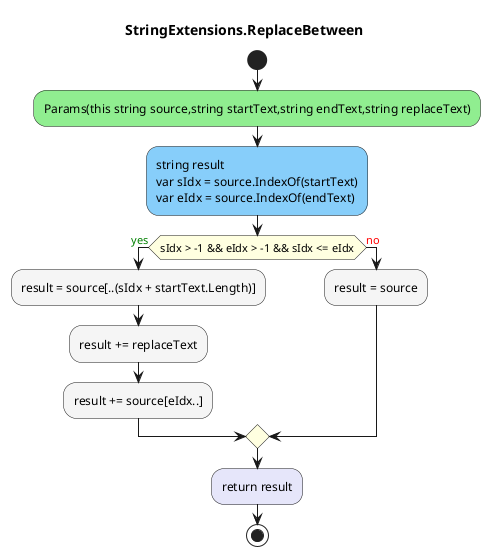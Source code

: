 @startuml StringExtensions.ReplaceBetween
title StringExtensions.ReplaceBetween
start
#LightGreen:Params(this string source,string startText,string endText,string replaceText);
#LightSkyBlue:string result\nvar sIdx = source.IndexOf(startText)\nvar eIdx = source.IndexOf(endText);
#LightYellow:if (sIdx > -1 && eIdx > -1 && sIdx <= eIdx) then (<color:green>yes)
        #WhiteSmoke:result = source[..(sIdx + startText.Length)];
        #WhiteSmoke:result += replaceText;
        #WhiteSmoke:result += source[eIdx..];
    else (<color:red>no)
            #WhiteSmoke:result = source;
endif
#Lavender:return result;
stop
@enduml
